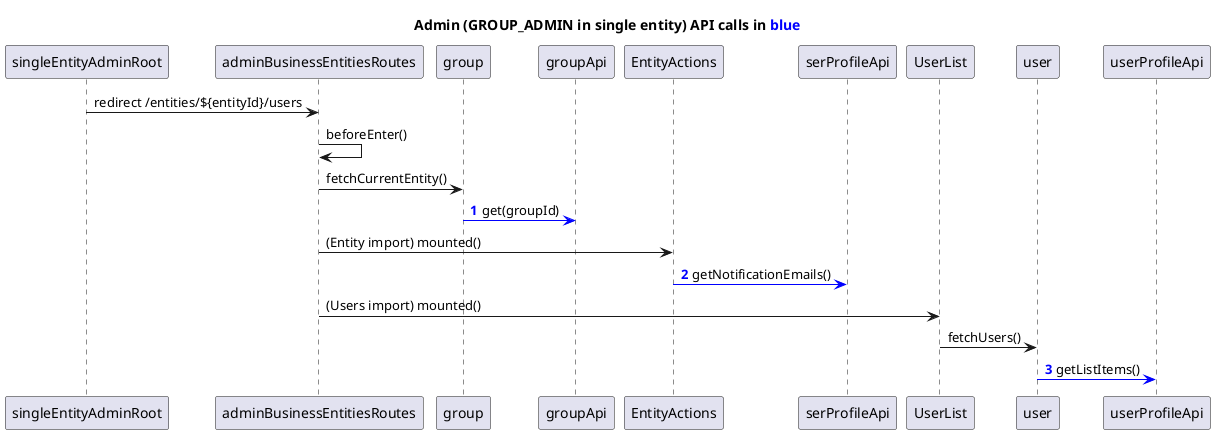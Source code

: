 @startuml
title  Admin (GROUP_ADMIN in single entity) API calls in <font color=blue>blue</font>

autonumber "<b><font color=blue>0</font>"

autonumber stop
singleEntityAdminRoot -> adminBusinessEntitiesRoutes: redirect /entities/${entityId}/users
adminBusinessEntitiesRoutes -> adminBusinessEntitiesRoutes: beforeEnter()
adminBusinessEntitiesRoutes -> group: fetchCurrentEntity()
    autonumber resume
    group -[#blue]> groupApi: get(groupId)
    autonumber stop
adminBusinessEntitiesRoutes -> EntityActions: (Entity import) mounted()
    autonumber resume
    EntityActions -[#blue]> serProfileApi: getNotificationEmails()
    autonumber stop
adminBusinessEntitiesRoutes -> UserList: (Users import) mounted()
    UserList -> user: fetchUsers()
    autonumber resume
    user -[#blue]> userProfileApi: getListItems()

@enduml